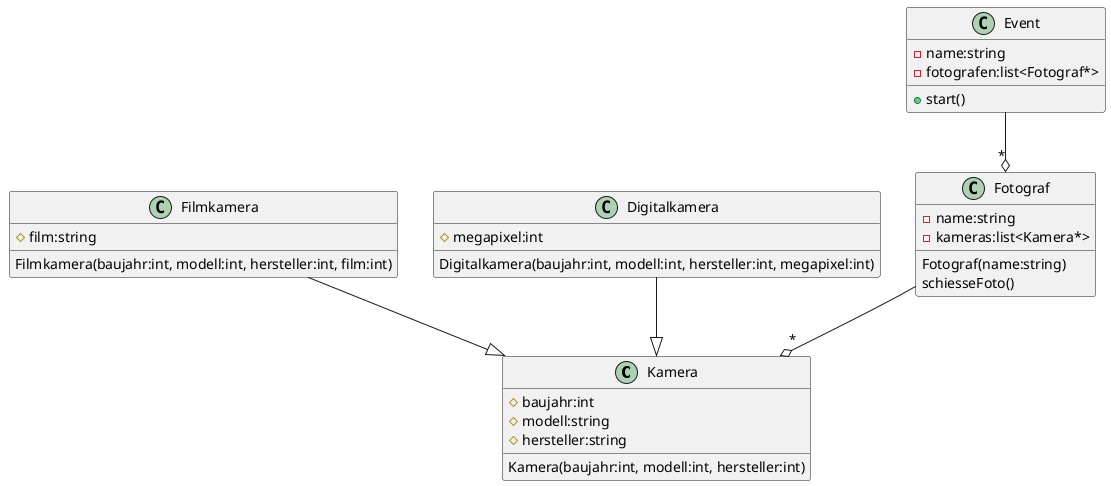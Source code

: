 @startuml 04a_ClassHierarchie

class Kamera
{
    #baujahr:int
    #modell:string
    #hersteller:string

    Kamera(baujahr:int, modell:int, hersteller:int)
}

class Filmkamera
{
    #film:string

    Filmkamera(baujahr:int, modell:int, hersteller:int, film:int)
}

class Digitalkamera
{
    #megapixel:int

    Digitalkamera(baujahr:int, modell:int, hersteller:int, megapixel:int)
}

class Fotograf
{
    -name:string
    -kameras:list<Kamera*>

    Fotograf(name:string)
    schiesseFoto()
}

class Event
{
    -name:string
    -fotografen:list<Fotograf*>

    +start()
}

Filmkamera --|> Kamera
Digitalkamera --|> Kamera
Fotograf --o "*" Kamera
Event --o "*" Fotograf

@enduml